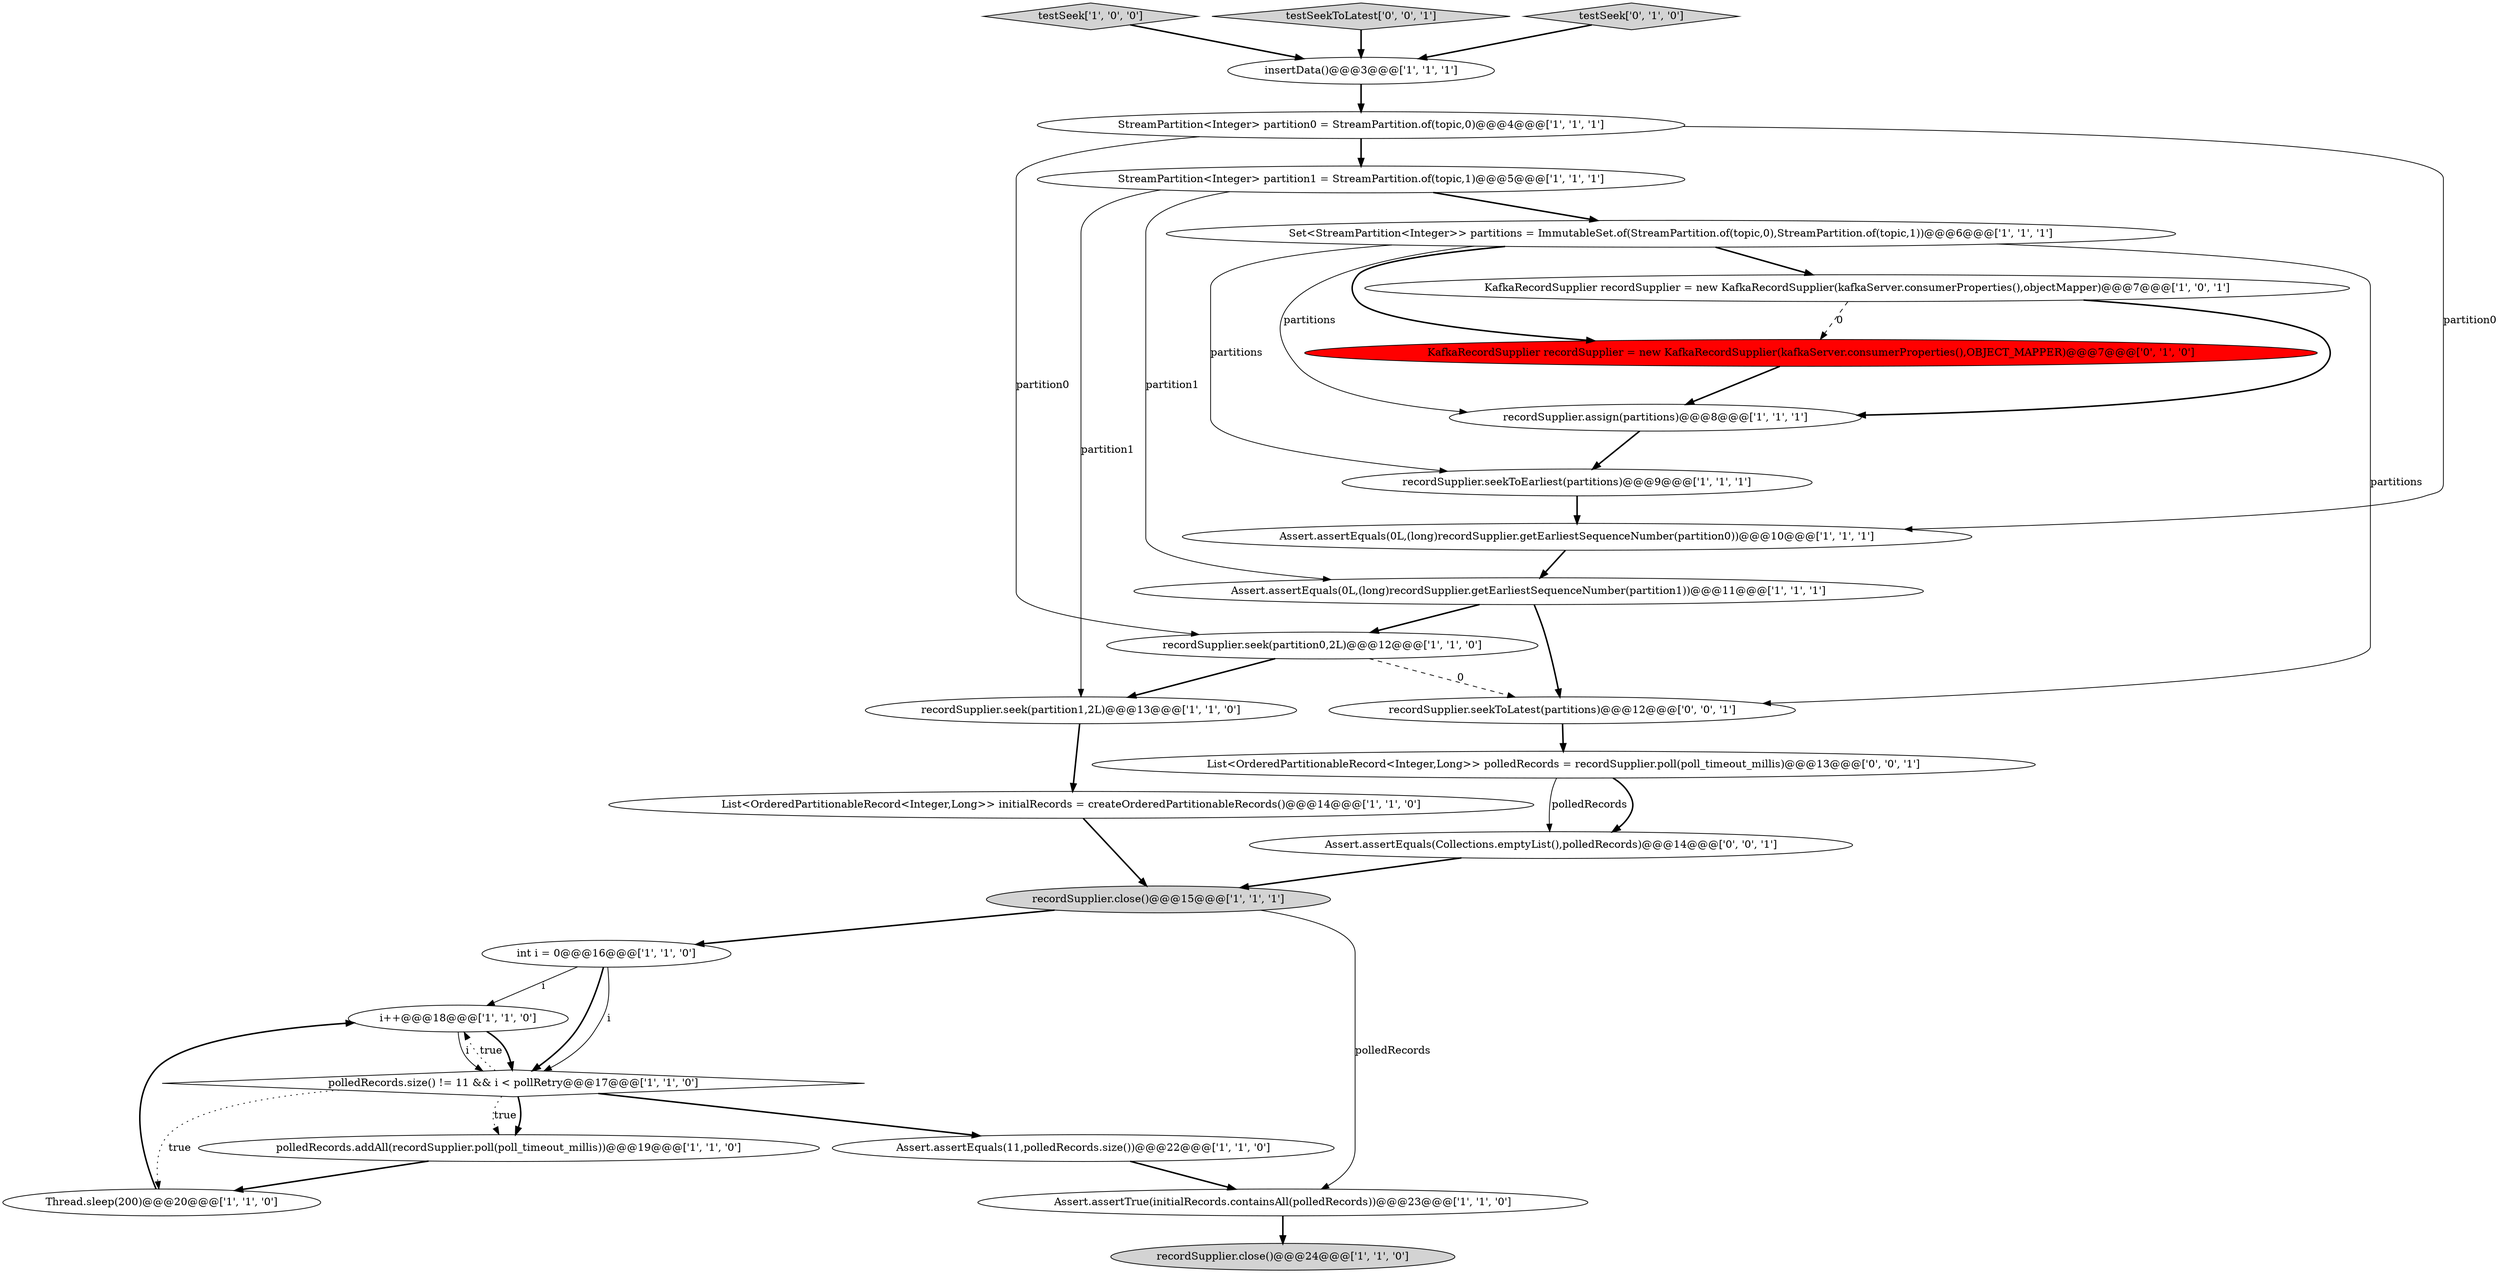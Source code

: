 digraph {
10 [style = filled, label = "recordSupplier.close()@@@24@@@['1', '1', '0']", fillcolor = lightgray, shape = ellipse image = "AAA0AAABBB1BBB"];
13 [style = filled, label = "recordSupplier.seek(partition0,2L)@@@12@@@['1', '1', '0']", fillcolor = white, shape = ellipse image = "AAA0AAABBB1BBB"];
27 [style = filled, label = "Assert.assertEquals(Collections.emptyList(),polledRecords)@@@14@@@['0', '0', '1']", fillcolor = white, shape = ellipse image = "AAA0AAABBB3BBB"];
22 [style = filled, label = "KafkaRecordSupplier recordSupplier = new KafkaRecordSupplier(kafkaServer.consumerProperties(),OBJECT_MAPPER)@@@7@@@['0', '1', '0']", fillcolor = red, shape = ellipse image = "AAA1AAABBB2BBB"];
3 [style = filled, label = "List<OrderedPartitionableRecord<Integer,Long>> initialRecords = createOrderedPartitionableRecords()@@@14@@@['1', '1', '0']", fillcolor = white, shape = ellipse image = "AAA0AAABBB1BBB"];
0 [style = filled, label = "insertData()@@@3@@@['1', '1', '1']", fillcolor = white, shape = ellipse image = "AAA0AAABBB1BBB"];
26 [style = filled, label = "recordSupplier.seekToLatest(partitions)@@@12@@@['0', '0', '1']", fillcolor = white, shape = ellipse image = "AAA0AAABBB3BBB"];
7 [style = filled, label = "testSeek['1', '0', '0']", fillcolor = lightgray, shape = diamond image = "AAA0AAABBB1BBB"];
25 [style = filled, label = "testSeekToLatest['0', '0', '1']", fillcolor = lightgray, shape = diamond image = "AAA0AAABBB3BBB"];
24 [style = filled, label = "List<OrderedPartitionableRecord<Integer,Long>> polledRecords = recordSupplier.poll(poll_timeout_millis)@@@13@@@['0', '0', '1']", fillcolor = white, shape = ellipse image = "AAA0AAABBB3BBB"];
12 [style = filled, label = "StreamPartition<Integer> partition0 = StreamPartition.of(topic,0)@@@4@@@['1', '1', '1']", fillcolor = white, shape = ellipse image = "AAA0AAABBB1BBB"];
6 [style = filled, label = "recordSupplier.seekToEarliest(partitions)@@@9@@@['1', '1', '1']", fillcolor = white, shape = ellipse image = "AAA0AAABBB1BBB"];
4 [style = filled, label = "Set<StreamPartition<Integer>> partitions = ImmutableSet.of(StreamPartition.of(topic,0),StreamPartition.of(topic,1))@@@6@@@['1', '1', '1']", fillcolor = white, shape = ellipse image = "AAA0AAABBB1BBB"];
18 [style = filled, label = "polledRecords.addAll(recordSupplier.poll(poll_timeout_millis))@@@19@@@['1', '1', '0']", fillcolor = white, shape = ellipse image = "AAA0AAABBB1BBB"];
9 [style = filled, label = "Thread.sleep(200)@@@20@@@['1', '1', '0']", fillcolor = white, shape = ellipse image = "AAA0AAABBB1BBB"];
20 [style = filled, label = "i++@@@18@@@['1', '1', '0']", fillcolor = white, shape = ellipse image = "AAA0AAABBB1BBB"];
11 [style = filled, label = "recordSupplier.assign(partitions)@@@8@@@['1', '1', '1']", fillcolor = white, shape = ellipse image = "AAA0AAABBB1BBB"];
5 [style = filled, label = "StreamPartition<Integer> partition1 = StreamPartition.of(topic,1)@@@5@@@['1', '1', '1']", fillcolor = white, shape = ellipse image = "AAA0AAABBB1BBB"];
23 [style = filled, label = "testSeek['0', '1', '0']", fillcolor = lightgray, shape = diamond image = "AAA0AAABBB2BBB"];
15 [style = filled, label = "int i = 0@@@16@@@['1', '1', '0']", fillcolor = white, shape = ellipse image = "AAA0AAABBB1BBB"];
14 [style = filled, label = "recordSupplier.close()@@@15@@@['1', '1', '1']", fillcolor = lightgray, shape = ellipse image = "AAA0AAABBB1BBB"];
2 [style = filled, label = "polledRecords.size() != 11 && i < pollRetry@@@17@@@['1', '1', '0']", fillcolor = white, shape = diamond image = "AAA0AAABBB1BBB"];
19 [style = filled, label = "recordSupplier.seek(partition1,2L)@@@13@@@['1', '1', '0']", fillcolor = white, shape = ellipse image = "AAA0AAABBB1BBB"];
21 [style = filled, label = "Assert.assertEquals(11,polledRecords.size())@@@22@@@['1', '1', '0']", fillcolor = white, shape = ellipse image = "AAA0AAABBB1BBB"];
16 [style = filled, label = "Assert.assertTrue(initialRecords.containsAll(polledRecords))@@@23@@@['1', '1', '0']", fillcolor = white, shape = ellipse image = "AAA0AAABBB1BBB"];
1 [style = filled, label = "Assert.assertEquals(0L,(long)recordSupplier.getEarliestSequenceNumber(partition0))@@@10@@@['1', '1', '1']", fillcolor = white, shape = ellipse image = "AAA0AAABBB1BBB"];
17 [style = filled, label = "KafkaRecordSupplier recordSupplier = new KafkaRecordSupplier(kafkaServer.consumerProperties(),objectMapper)@@@7@@@['1', '0', '1']", fillcolor = white, shape = ellipse image = "AAA0AAABBB1BBB"];
8 [style = filled, label = "Assert.assertEquals(0L,(long)recordSupplier.getEarliestSequenceNumber(partition1))@@@11@@@['1', '1', '1']", fillcolor = white, shape = ellipse image = "AAA0AAABBB1BBB"];
25->0 [style = bold, label=""];
4->6 [style = solid, label="partitions"];
2->20 [style = dotted, label="true"];
15->2 [style = bold, label=""];
1->8 [style = bold, label=""];
12->5 [style = bold, label=""];
4->17 [style = bold, label=""];
27->14 [style = bold, label=""];
16->10 [style = bold, label=""];
0->12 [style = bold, label=""];
11->6 [style = bold, label=""];
3->14 [style = bold, label=""];
2->18 [style = bold, label=""];
8->26 [style = bold, label=""];
9->20 [style = bold, label=""];
7->0 [style = bold, label=""];
5->19 [style = solid, label="partition1"];
26->24 [style = bold, label=""];
12->13 [style = solid, label="partition0"];
23->0 [style = bold, label=""];
2->18 [style = dotted, label="true"];
13->26 [style = dashed, label="0"];
20->2 [style = bold, label=""];
6->1 [style = bold, label=""];
13->19 [style = bold, label=""];
20->2 [style = solid, label="i"];
2->9 [style = dotted, label="true"];
5->8 [style = solid, label="partition1"];
2->21 [style = bold, label=""];
5->4 [style = bold, label=""];
24->27 [style = solid, label="polledRecords"];
15->2 [style = solid, label="i"];
18->9 [style = bold, label=""];
4->26 [style = solid, label="partitions"];
21->16 [style = bold, label=""];
4->11 [style = solid, label="partitions"];
14->16 [style = solid, label="polledRecords"];
14->15 [style = bold, label=""];
12->1 [style = solid, label="partition0"];
15->20 [style = solid, label="i"];
19->3 [style = bold, label=""];
4->22 [style = bold, label=""];
22->11 [style = bold, label=""];
24->27 [style = bold, label=""];
8->13 [style = bold, label=""];
17->11 [style = bold, label=""];
17->22 [style = dashed, label="0"];
}
